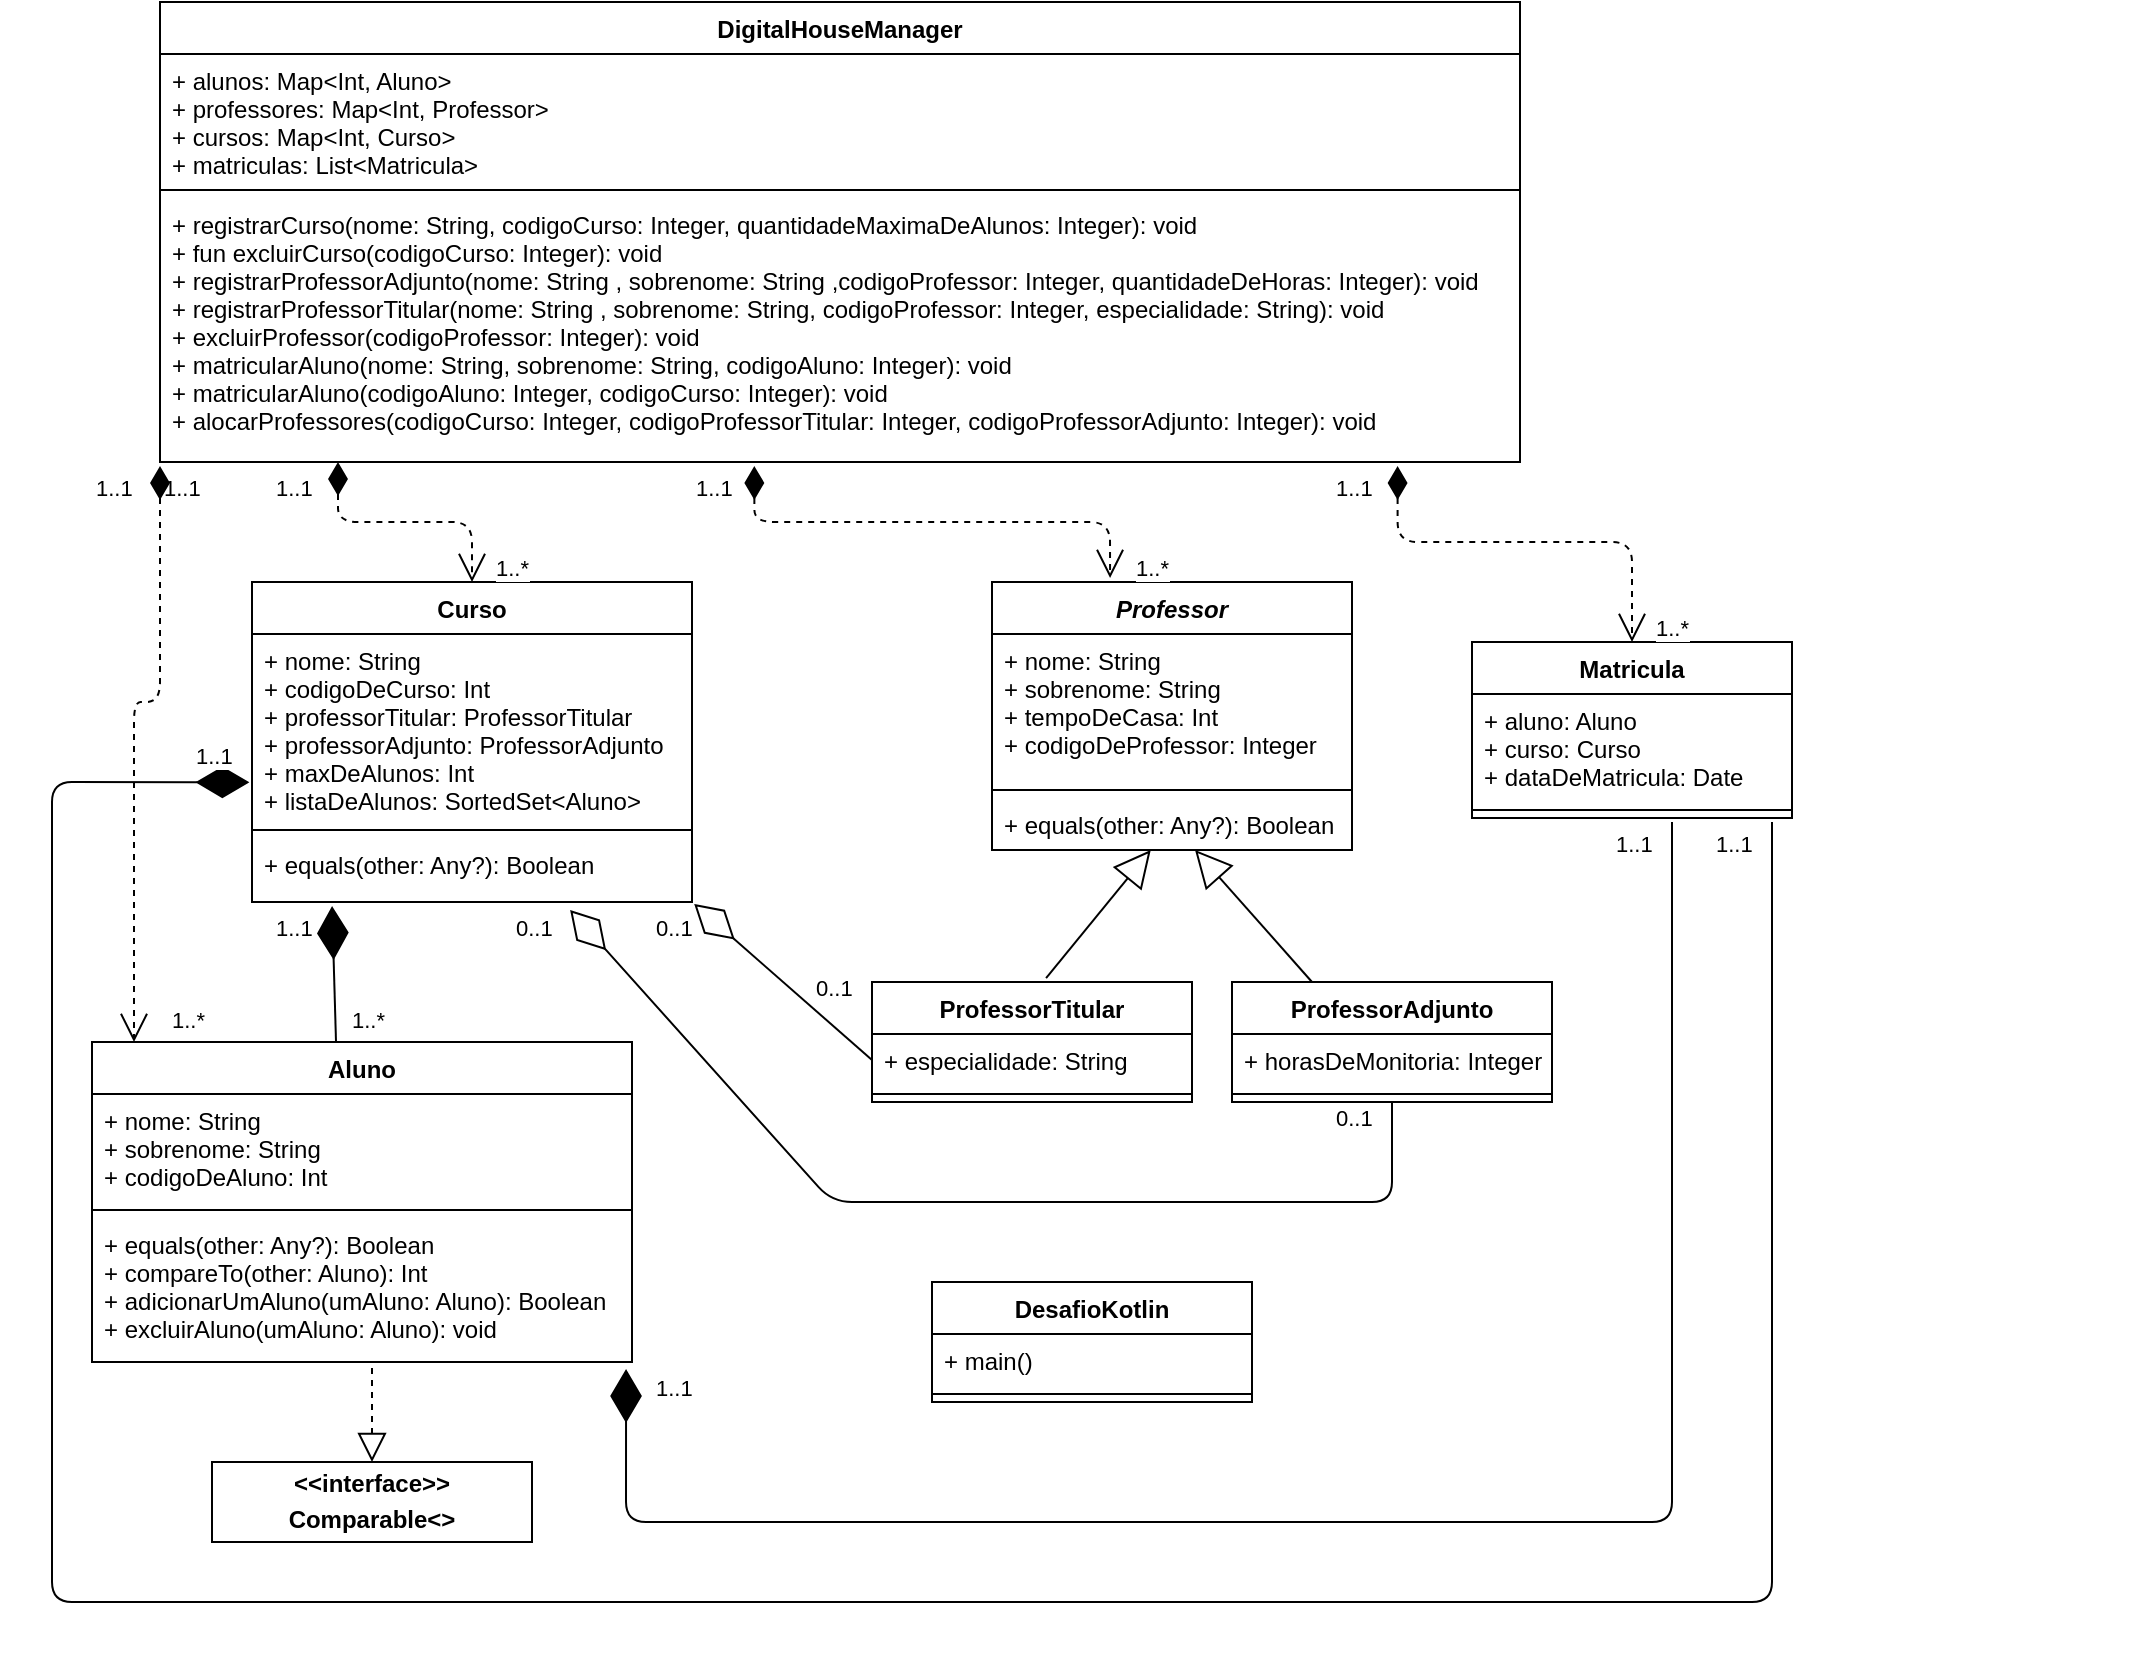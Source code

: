 <mxfile version="13.7.5" type="device"><diagram id="TA4Ik-fwtOm71JZat1J_" name="Page-1"><mxGraphModel dx="1550" dy="334" grid="0" gridSize="10" guides="1" tooltips="1" connect="1" arrows="1" fold="1" page="1" pageScale="1" pageWidth="827" pageHeight="1169" background="none" math="0" shadow="0"><root><mxCell id="0"/><mxCell id="1" parent="0"/><mxCell id="4JqgGek6J7axMRsAiJ0R-25" value="DigitalHouseManager" style="swimlane;fontStyle=1;align=center;verticalAlign=top;childLayout=stackLayout;horizontal=1;startSize=26;horizontalStack=0;resizeParent=1;resizeParentMax=0;resizeLast=0;collapsible=1;marginBottom=0;" vertex="1" parent="1"><mxGeometry x="74" y="40" width="680" height="230" as="geometry"/></mxCell><mxCell id="4JqgGek6J7axMRsAiJ0R-26" value="+ alunos: Map&lt;Int, Aluno&gt;&#10;+ professores: Map&lt;Int, Professor&gt;&#10;+ cursos: Map&lt;Int, Curso&gt;&#10;+ matriculas: List&lt;Matricula&gt;&#10;" style="text;strokeColor=none;fillColor=none;align=left;verticalAlign=top;spacingLeft=4;spacingRight=4;overflow=hidden;rotatable=0;points=[[0,0.5],[1,0.5]];portConstraint=eastwest;" vertex="1" parent="4JqgGek6J7axMRsAiJ0R-25"><mxGeometry y="26" width="680" height="64" as="geometry"/></mxCell><mxCell id="4JqgGek6J7axMRsAiJ0R-27" value="" style="line;strokeWidth=1;fillColor=none;align=left;verticalAlign=middle;spacingTop=-1;spacingLeft=3;spacingRight=3;rotatable=0;labelPosition=right;points=[];portConstraint=eastwest;" vertex="1" parent="4JqgGek6J7axMRsAiJ0R-25"><mxGeometry y="90" width="680" height="8" as="geometry"/></mxCell><mxCell id="4JqgGek6J7axMRsAiJ0R-28" value="+ registrarCurso(nome: String, codigoCurso: Integer, quantidadeMaximaDeAlunos: Integer): void&#10;+ fun excluirCurso(codigoCurso: Integer): void&#10;+ registrarProfessorAdjunto(nome: String , sobrenome: String ,codigoProfessor: Integer, quantidadeDeHoras: Integer): void&#10;+ registrarProfessorTitular(nome: String , sobrenome: String, codigoProfessor: Integer, especialidade: String): void&#10;+ excluirProfessor(codigoProfessor: Integer): void&#10;+ matricularAluno(nome: String, sobrenome: String, codigoAluno: Integer): void&#10;+ matricularAluno(codigoAluno: Integer, codigoCurso: Integer): void&#10;+ alocarProfessores(codigoCurso: Integer, codigoProfessorTitular: Integer, codigoProfessorAdjunto: Integer): void&#10;&#10;" style="text;strokeColor=none;fillColor=none;align=left;verticalAlign=top;spacingLeft=4;spacingRight=4;overflow=hidden;rotatable=0;points=[[0,0.5],[1,0.5]];portConstraint=eastwest;" vertex="1" parent="4JqgGek6J7axMRsAiJ0R-25"><mxGeometry y="98" width="680" height="132" as="geometry"/></mxCell><mxCell id="4JqgGek6J7axMRsAiJ0R-77" value="1..1" style="edgeLabel;resizable=0;html=1;align=left;verticalAlign=top;" connectable="0" vertex="1" parent="4JqgGek6J7axMRsAiJ0R-25"><mxGeometry y="230" width="680" as="geometry"/></mxCell><mxCell id="4JqgGek6J7axMRsAiJ0R-13" value="ProfessorTitular" style="swimlane;fontStyle=1;align=center;verticalAlign=top;childLayout=stackLayout;horizontal=1;startSize=26;horizontalStack=0;resizeParent=1;resizeParentMax=0;resizeLast=0;collapsible=1;marginBottom=0;" vertex="1" parent="1"><mxGeometry x="430" y="530" width="160" height="60" as="geometry"/></mxCell><mxCell id="4JqgGek6J7axMRsAiJ0R-14" value="+ especialidade: String" style="text;strokeColor=none;fillColor=none;align=left;verticalAlign=top;spacingLeft=4;spacingRight=4;overflow=hidden;rotatable=0;points=[[0,0.5],[1,0.5]];portConstraint=eastwest;" vertex="1" parent="4JqgGek6J7axMRsAiJ0R-13"><mxGeometry y="26" width="160" height="26" as="geometry"/></mxCell><mxCell id="4JqgGek6J7axMRsAiJ0R-15" value="" style="line;strokeWidth=1;fillColor=none;align=left;verticalAlign=middle;spacingTop=-1;spacingLeft=3;spacingRight=3;rotatable=0;labelPosition=right;points=[];portConstraint=eastwest;" vertex="1" parent="4JqgGek6J7axMRsAiJ0R-13"><mxGeometry y="52" width="160" height="8" as="geometry"/></mxCell><mxCell id="4JqgGek6J7axMRsAiJ0R-17" value="ProfessorAdjunto" style="swimlane;fontStyle=1;align=center;verticalAlign=top;childLayout=stackLayout;horizontal=1;startSize=26;horizontalStack=0;resizeParent=1;resizeParentMax=0;resizeLast=0;collapsible=1;marginBottom=0;" vertex="1" parent="1"><mxGeometry x="610" y="530" width="160" height="60" as="geometry"/></mxCell><mxCell id="4JqgGek6J7axMRsAiJ0R-18" value="+ horasDeMonitoria: Integer" style="text;strokeColor=none;fillColor=none;align=left;verticalAlign=top;spacingLeft=4;spacingRight=4;overflow=hidden;rotatable=0;points=[[0,0.5],[1,0.5]];portConstraint=eastwest;" vertex="1" parent="4JqgGek6J7axMRsAiJ0R-17"><mxGeometry y="26" width="160" height="26" as="geometry"/></mxCell><mxCell id="4JqgGek6J7axMRsAiJ0R-19" value="" style="line;strokeWidth=1;fillColor=none;align=left;verticalAlign=middle;spacingTop=-1;spacingLeft=3;spacingRight=3;rotatable=0;labelPosition=right;points=[];portConstraint=eastwest;" vertex="1" parent="4JqgGek6J7axMRsAiJ0R-17"><mxGeometry y="52" width="160" height="8" as="geometry"/></mxCell><mxCell id="4JqgGek6J7axMRsAiJ0R-5" value="Curso" style="swimlane;fontStyle=1;align=center;verticalAlign=top;childLayout=stackLayout;horizontal=1;startSize=26;horizontalStack=0;resizeParent=1;resizeParentMax=0;resizeLast=0;collapsible=1;marginBottom=0;" vertex="1" parent="1"><mxGeometry x="120" y="330" width="220" height="160" as="geometry"/></mxCell><mxCell id="4JqgGek6J7axMRsAiJ0R-6" value="+ nome: String&#10;+ codigoDeCurso: Int&#10;+ professorTitular: ProfessorTitular&#10;+ professorAdjunto: ProfessorAdjunto&#10;+ maxDeAlunos: Int&#10;+ listaDeAlunos: SortedSet&lt;Aluno&gt;" style="text;strokeColor=none;fillColor=none;align=left;verticalAlign=top;spacingLeft=4;spacingRight=4;overflow=hidden;rotatable=0;points=[[0,0.5],[1,0.5]];portConstraint=eastwest;" vertex="1" parent="4JqgGek6J7axMRsAiJ0R-5"><mxGeometry y="26" width="220" height="94" as="geometry"/></mxCell><mxCell id="4JqgGek6J7axMRsAiJ0R-7" value="" style="line;strokeWidth=1;fillColor=none;align=left;verticalAlign=middle;spacingTop=-1;spacingLeft=3;spacingRight=3;rotatable=0;labelPosition=right;points=[];portConstraint=eastwest;" vertex="1" parent="4JqgGek6J7axMRsAiJ0R-5"><mxGeometry y="120" width="220" height="8" as="geometry"/></mxCell><mxCell id="4JqgGek6J7axMRsAiJ0R-8" value="+ equals(other: Any?): Boolean" style="text;strokeColor=none;fillColor=none;align=left;verticalAlign=top;spacingLeft=4;spacingRight=4;overflow=hidden;rotatable=0;points=[[0,0.5],[1,0.5]];portConstraint=eastwest;" vertex="1" parent="4JqgGek6J7axMRsAiJ0R-5"><mxGeometry y="128" width="220" height="32" as="geometry"/></mxCell><mxCell id="4JqgGek6J7axMRsAiJ0R-21" value="Matricula" style="swimlane;fontStyle=1;align=center;verticalAlign=top;childLayout=stackLayout;horizontal=1;startSize=26;horizontalStack=0;resizeParent=1;resizeParentMax=0;resizeLast=0;collapsible=1;marginBottom=0;" vertex="1" parent="1"><mxGeometry x="730" y="360" width="160" height="88" as="geometry"/></mxCell><mxCell id="4JqgGek6J7axMRsAiJ0R-22" value="+ aluno: Aluno&#10;+ curso: Curso&#10;+ dataDeMatricula: Date" style="text;strokeColor=none;fillColor=none;align=left;verticalAlign=top;spacingLeft=4;spacingRight=4;overflow=hidden;rotatable=0;points=[[0,0.5],[1,0.5]];portConstraint=eastwest;" vertex="1" parent="4JqgGek6J7axMRsAiJ0R-21"><mxGeometry y="26" width="160" height="54" as="geometry"/></mxCell><mxCell id="4JqgGek6J7axMRsAiJ0R-23" value="" style="line;strokeWidth=1;fillColor=none;align=left;verticalAlign=middle;spacingTop=-1;spacingLeft=3;spacingRight=3;rotatable=0;labelPosition=right;points=[];portConstraint=eastwest;" vertex="1" parent="4JqgGek6J7axMRsAiJ0R-21"><mxGeometry y="80" width="160" height="8" as="geometry"/></mxCell><mxCell id="4JqgGek6J7axMRsAiJ0R-9" value="Professor" style="swimlane;fontStyle=3;align=center;verticalAlign=top;childLayout=stackLayout;horizontal=1;startSize=26;horizontalStack=0;resizeParent=1;resizeParentMax=0;resizeLast=0;collapsible=1;marginBottom=0;" vertex="1" parent="1"><mxGeometry x="490" y="330" width="180" height="134" as="geometry"/></mxCell><mxCell id="4JqgGek6J7axMRsAiJ0R-10" value="+ nome: String&#10;+ sobrenome: String&#10;+ tempoDeCasa: Int&#10;+ codigoDeProfessor: Integer" style="text;strokeColor=none;fillColor=none;align=left;verticalAlign=top;spacingLeft=4;spacingRight=4;overflow=hidden;rotatable=0;points=[[0,0.5],[1,0.5]];portConstraint=eastwest;" vertex="1" parent="4JqgGek6J7axMRsAiJ0R-9"><mxGeometry y="26" width="180" height="74" as="geometry"/></mxCell><mxCell id="4JqgGek6J7axMRsAiJ0R-11" value="" style="line;strokeWidth=1;fillColor=none;align=left;verticalAlign=middle;spacingTop=-1;spacingLeft=3;spacingRight=3;rotatable=0;labelPosition=right;points=[];portConstraint=eastwest;" vertex="1" parent="4JqgGek6J7axMRsAiJ0R-9"><mxGeometry y="100" width="180" height="8" as="geometry"/></mxCell><mxCell id="4JqgGek6J7axMRsAiJ0R-12" value="+ equals(other: Any?): Boolean" style="text;strokeColor=none;fillColor=none;align=left;verticalAlign=top;spacingLeft=4;spacingRight=4;overflow=hidden;rotatable=0;points=[[0,0.5],[1,0.5]];portConstraint=eastwest;" vertex="1" parent="4JqgGek6J7axMRsAiJ0R-9"><mxGeometry y="108" width="180" height="26" as="geometry"/></mxCell><mxCell id="4JqgGek6J7axMRsAiJ0R-33" value="" style="endArrow=block;endSize=16;endFill=0;html=1;exitX=0.544;exitY=-0.033;exitDx=0;exitDy=0;exitPerimeter=0;" edge="1" parent="1" source="4JqgGek6J7axMRsAiJ0R-13" target="4JqgGek6J7axMRsAiJ0R-12"><mxGeometry x="-0.358" y="73" width="160" relative="1" as="geometry"><mxPoint x="360" y="490" as="sourcePoint"/><mxPoint x="560" y="460" as="targetPoint"/><mxPoint as="offset"/></mxGeometry></mxCell><mxCell id="4JqgGek6J7axMRsAiJ0R-34" value="" style="endArrow=block;endSize=16;endFill=0;html=1;exitX=0.25;exitY=0;exitDx=0;exitDy=0;" edge="1" parent="1" source="4JqgGek6J7axMRsAiJ0R-17" target="4JqgGek6J7axMRsAiJ0R-12"><mxGeometry x="-0.358" y="73" width="160" relative="1" as="geometry"><mxPoint x="583.49" y="558.01" as="sourcePoint"/><mxPoint x="636.51" y="499.996" as="targetPoint"/><mxPoint as="offset"/></mxGeometry></mxCell><mxCell id="4JqgGek6J7axMRsAiJ0R-35" value="" style="endArrow=diamondThin;endFill=1;endSize=24;html=1;exitX=0.452;exitY=0.006;exitDx=0;exitDy=0;entryX=0.182;entryY=1.063;entryDx=0;entryDy=0;entryPerimeter=0;exitPerimeter=0;" edge="1" parent="1" source="4JqgGek6J7axMRsAiJ0R-1" target="4JqgGek6J7axMRsAiJ0R-8"><mxGeometry width="160" relative="1" as="geometry"><mxPoint x="40" y="520" as="sourcePoint"/><mxPoint x="200" y="520" as="targetPoint"/></mxGeometry></mxCell><mxCell id="4JqgGek6J7axMRsAiJ0R-39" value="" style="endArrow=diamondThin;endFill=0;endSize=24;html=1;exitX=0;exitY=0.5;exitDx=0;exitDy=0;entryX=1.005;entryY=1.031;entryDx=0;entryDy=0;entryPerimeter=0;" edge="1" parent="1" source="4JqgGek6J7axMRsAiJ0R-14" target="4JqgGek6J7axMRsAiJ0R-8"><mxGeometry width="160" relative="1" as="geometry"><mxPoint x="250" y="550" as="sourcePoint"/><mxPoint x="342" y="490" as="targetPoint"/></mxGeometry></mxCell><mxCell id="4JqgGek6J7axMRsAiJ0R-40" value="" style="endArrow=diamondThin;endFill=0;endSize=24;html=1;entryX=0.723;entryY=1.125;entryDx=0;entryDy=0;entryPerimeter=0;" edge="1" parent="1" source="4JqgGek6J7axMRsAiJ0R-19" target="4JqgGek6J7axMRsAiJ0R-8"><mxGeometry width="160" relative="1" as="geometry"><mxPoint x="387.04" y="609.99" as="sourcePoint"/><mxPoint x="290.0" y="529.998" as="targetPoint"/><Array as="points"><mxPoint x="690" y="640"/><mxPoint x="410" y="640"/></Array></mxGeometry></mxCell><mxCell id="4JqgGek6J7axMRsAiJ0R-1" value="Aluno" style="swimlane;fontStyle=1;align=center;verticalAlign=top;childLayout=stackLayout;horizontal=1;startSize=26;horizontalStack=0;resizeParent=1;resizeParentMax=0;resizeLast=0;collapsible=1;marginBottom=0;" vertex="1" parent="1"><mxGeometry x="40" y="560" width="270" height="160" as="geometry"/></mxCell><mxCell id="4JqgGek6J7axMRsAiJ0R-2" value="+ nome: String&#10;+ sobrenome: String&#10;+ codigoDeAluno: Int&#10;" style="text;strokeColor=none;fillColor=none;align=left;verticalAlign=top;spacingLeft=4;spacingRight=4;overflow=hidden;rotatable=0;points=[[0,0.5],[1,0.5]];portConstraint=eastwest;" vertex="1" parent="4JqgGek6J7axMRsAiJ0R-1"><mxGeometry y="26" width="270" height="54" as="geometry"/></mxCell><mxCell id="4JqgGek6J7axMRsAiJ0R-3" value="" style="line;strokeWidth=1;fillColor=none;align=left;verticalAlign=middle;spacingTop=-1;spacingLeft=3;spacingRight=3;rotatable=0;labelPosition=right;points=[];portConstraint=eastwest;" vertex="1" parent="4JqgGek6J7axMRsAiJ0R-1"><mxGeometry y="80" width="270" height="8" as="geometry"/></mxCell><mxCell id="4JqgGek6J7axMRsAiJ0R-4" value="+ equals(other: Any?): Boolean&#10;+ compareTo(other: Aluno): Int&#10;+ adicionarUmAluno(umAluno: Aluno): Boolean&#10;+ excluirAluno(umAluno: Aluno): void" style="text;strokeColor=none;fillColor=none;align=left;verticalAlign=top;spacingLeft=4;spacingRight=4;overflow=hidden;rotatable=0;points=[[0,0.5],[1,0.5]];portConstraint=eastwest;" vertex="1" parent="4JqgGek6J7axMRsAiJ0R-1"><mxGeometry y="88" width="270" height="72" as="geometry"/></mxCell><mxCell id="4JqgGek6J7axMRsAiJ0R-42" value="" style="endArrow=open;html=1;endSize=12;startArrow=diamondThin;startSize=14;startFill=1;edgeStyle=orthogonalEdgeStyle;align=left;verticalAlign=bottom;entryX=0.328;entryY=-0.015;entryDx=0;entryDy=0;entryPerimeter=0;exitX=0.437;exitY=1.015;exitDx=0;exitDy=0;exitPerimeter=0;dashed=1;" edge="1" parent="1" source="4JqgGek6J7axMRsAiJ0R-28" target="4JqgGek6J7axMRsAiJ0R-9"><mxGeometry x="-1" y="3" relative="1" as="geometry"><mxPoint x="330" y="290" as="sourcePoint"/><mxPoint x="490" y="290" as="targetPoint"/><Array as="points"><mxPoint x="371" y="300"/><mxPoint x="549" y="300"/></Array></mxGeometry></mxCell><mxCell id="4JqgGek6J7axMRsAiJ0R-44" value="" style="endArrow=open;html=1;endSize=12;startArrow=diamondThin;startSize=14;startFill=1;edgeStyle=orthogonalEdgeStyle;align=left;verticalAlign=bottom;dashed=1;entryX=0.5;entryY=0;entryDx=0;entryDy=0;" edge="1" parent="1" source="4JqgGek6J7axMRsAiJ0R-28" target="4JqgGek6J7axMRsAiJ0R-5"><mxGeometry x="-1" y="3" relative="1" as="geometry"><mxPoint x="163" y="274" as="sourcePoint"/><mxPoint x="300" y="290" as="targetPoint"/><Array as="points"><mxPoint x="163" y="300"/><mxPoint x="230" y="300"/></Array></mxGeometry></mxCell><mxCell id="4JqgGek6J7axMRsAiJ0R-45" value="" style="endArrow=open;html=1;endSize=12;startArrow=diamondThin;startSize=14;startFill=1;edgeStyle=orthogonalEdgeStyle;align=left;verticalAlign=bottom;dashed=1;exitX=0.91;exitY=1.015;exitDx=0;exitDy=0;exitPerimeter=0;entryX=0.5;entryY=0;entryDx=0;entryDy=0;" edge="1" parent="1" source="4JqgGek6J7axMRsAiJ0R-28" target="4JqgGek6J7axMRsAiJ0R-21"><mxGeometry x="-1" y="3" relative="1" as="geometry"><mxPoint x="700" y="330" as="sourcePoint"/><mxPoint x="860" y="330" as="targetPoint"/><Array as="points"><mxPoint x="693" y="310"/><mxPoint x="810" y="310"/></Array></mxGeometry></mxCell><mxCell id="4JqgGek6J7axMRsAiJ0R-46" value="" style="endArrow=open;html=1;endSize=12;startArrow=diamondThin;startSize=14;startFill=1;edgeStyle=orthogonalEdgeStyle;align=left;verticalAlign=bottom;dashed=1;exitX=0;exitY=1.015;exitDx=0;exitDy=0;exitPerimeter=0;" edge="1" parent="1" source="4JqgGek6J7axMRsAiJ0R-28" target="4JqgGek6J7axMRsAiJ0R-1"><mxGeometry x="-0.13" y="-130" relative="1" as="geometry"><mxPoint x="40" y="310" as="sourcePoint"/><mxPoint x="61" y="559" as="targetPoint"/><Array as="points"><mxPoint x="74" y="390"/><mxPoint x="61" y="390"/></Array><mxPoint x="119" y="-130" as="offset"/></mxGeometry></mxCell><mxCell id="4JqgGek6J7axMRsAiJ0R-29" value="DesafioKotlin" style="swimlane;fontStyle=1;align=center;verticalAlign=top;childLayout=stackLayout;horizontal=1;startSize=26;horizontalStack=0;resizeParent=1;resizeParentMax=0;resizeLast=0;collapsible=1;marginBottom=0;" vertex="1" parent="1"><mxGeometry x="460" y="680" width="160" height="60" as="geometry"/></mxCell><mxCell id="4JqgGek6J7axMRsAiJ0R-30" value="+ main()" style="text;strokeColor=none;fillColor=none;align=left;verticalAlign=top;spacingLeft=4;spacingRight=4;overflow=hidden;rotatable=0;points=[[0,0.5],[1,0.5]];portConstraint=eastwest;" vertex="1" parent="4JqgGek6J7axMRsAiJ0R-29"><mxGeometry y="26" width="160" height="26" as="geometry"/></mxCell><mxCell id="4JqgGek6J7axMRsAiJ0R-31" value="" style="line;strokeWidth=1;fillColor=none;align=left;verticalAlign=middle;spacingTop=-1;spacingLeft=3;spacingRight=3;rotatable=0;labelPosition=right;points=[];portConstraint=eastwest;" vertex="1" parent="4JqgGek6J7axMRsAiJ0R-29"><mxGeometry y="52" width="160" height="8" as="geometry"/></mxCell><mxCell id="4JqgGek6J7axMRsAiJ0R-51" value="&lt;p style=&quot;margin: 0px ; margin-top: 4px ; text-align: center&quot;&gt;&lt;b&gt;&amp;lt;&amp;lt;interface&amp;gt;&amp;gt;&lt;/b&gt;&lt;/p&gt;&lt;p style=&quot;margin: 0px ; margin-top: 4px ; text-align: center&quot;&gt;&lt;b&gt;Comparable&amp;lt;&amp;gt;&lt;/b&gt;&lt;/p&gt;" style="verticalAlign=top;align=left;overflow=fill;fontSize=12;fontFamily=Helvetica;html=1;" vertex="1" parent="1"><mxGeometry x="100" y="770" width="160" height="40" as="geometry"/></mxCell><mxCell id="4JqgGek6J7axMRsAiJ0R-53" value="" style="endArrow=block;dashed=1;endFill=0;endSize=12;html=1;entryX=0.5;entryY=0;entryDx=0;entryDy=0;" edge="1" parent="1" target="4JqgGek6J7axMRsAiJ0R-51"><mxGeometry width="160" relative="1" as="geometry"><mxPoint x="180" y="723" as="sourcePoint"/><mxPoint x="250" y="770" as="targetPoint"/></mxGeometry></mxCell><mxCell id="4JqgGek6J7axMRsAiJ0R-58" value="1..*" style="edgeLabel;resizable=0;html=1;align=left;verticalAlign=top;" connectable="0" vertex="1" parent="1"><mxGeometry x="160" y="540" as="geometry"><mxPoint x="8" y="-4" as="offset"/></mxGeometry></mxCell><mxCell id="4JqgGek6J7axMRsAiJ0R-57" value="1..1" style="edgeLabel;resizable=0;html=1;align=left;verticalAlign=top;" connectable="0" vertex="1" parent="1"><mxGeometry x="130" y="490" width="220" as="geometry"/></mxCell><mxCell id="4JqgGek6J7axMRsAiJ0R-59" value="0..1" style="edgeLabel;resizable=0;html=1;align=left;verticalAlign=top;" connectable="0" vertex="1" parent="1"><mxGeometry x="250" y="490" as="geometry"/></mxCell><mxCell id="4JqgGek6J7axMRsAiJ0R-60" value="0..1" style="edgeLabel;resizable=0;html=1;align=left;verticalAlign=top;" connectable="0" vertex="1" parent="1"><mxGeometry x="660" y="585" as="geometry"/></mxCell><mxCell id="4JqgGek6J7axMRsAiJ0R-61" value="0..1" style="edgeLabel;resizable=0;html=1;align=left;verticalAlign=top;" connectable="0" vertex="1" parent="1"><mxGeometry x="320" y="490" as="geometry"/></mxCell><mxCell id="4JqgGek6J7axMRsAiJ0R-62" value="0..1" style="edgeLabel;resizable=0;html=1;align=left;verticalAlign=top;" connectable="0" vertex="1" parent="1"><mxGeometry x="400" y="520" as="geometry"/></mxCell><mxCell id="4JqgGek6J7axMRsAiJ0R-63" value="1..*" style="edgeLabel;resizable=0;html=1;align=left;verticalAlign=top;" connectable="0" vertex="1" parent="1"><mxGeometry x="70" y="540" as="geometry"><mxPoint x="8" y="-4" as="offset"/></mxGeometry></mxCell><mxCell id="4JqgGek6J7axMRsAiJ0R-66" value="" style="endArrow=diamondThin;endFill=1;endSize=24;html=1;entryX=0.989;entryY=1.049;entryDx=0;entryDy=0;entryPerimeter=0;" edge="1" parent="1" target="4JqgGek6J7axMRsAiJ0R-4"><mxGeometry width="160" relative="1" as="geometry"><mxPoint x="830" y="450" as="sourcePoint"/><mxPoint x="470" y="870" as="targetPoint"/><Array as="points"><mxPoint x="830" y="800"/><mxPoint x="307" y="800"/></Array></mxGeometry></mxCell><mxCell id="4JqgGek6J7axMRsAiJ0R-67" value="" style="endArrow=diamondThin;endFill=1;endSize=24;html=1;entryX=-0.006;entryY=0.789;entryDx=0;entryDy=0;entryPerimeter=0;" edge="1" parent="1" target="4JqgGek6J7axMRsAiJ0R-6"><mxGeometry width="160" relative="1" as="geometry"><mxPoint x="880" y="450" as="sourcePoint"/><mxPoint x="30" y="480" as="targetPoint"/><Array as="points"><mxPoint x="880" y="840"/><mxPoint x="20" y="840"/><mxPoint x="20" y="430"/></Array></mxGeometry></mxCell><mxCell id="4JqgGek6J7axMRsAiJ0R-68" value="1..1" style="edgeLabel;resizable=0;html=1;align=left;verticalAlign=top;" connectable="0" vertex="1" parent="1"><mxGeometry x="90" y="404" width="220" as="geometry"/></mxCell><mxCell id="4JqgGek6J7axMRsAiJ0R-69" value="1..1" style="edgeLabel;resizable=0;html=1;align=left;verticalAlign=top;" connectable="0" vertex="1" parent="1"><mxGeometry x="850" y="448" width="220" as="geometry"/></mxCell><mxCell id="4JqgGek6J7axMRsAiJ0R-70" value="1..1" style="edgeLabel;resizable=0;html=1;align=left;verticalAlign=top;" connectable="0" vertex="1" parent="1"><mxGeometry x="800" y="448" width="220" as="geometry"/></mxCell><mxCell id="4JqgGek6J7axMRsAiJ0R-71" value="1..1" style="edgeLabel;resizable=0;html=1;align=left;verticalAlign=top;" connectable="0" vertex="1" parent="1"><mxGeometry x="320" y="720" width="220" as="geometry"/></mxCell><mxCell id="4JqgGek6J7axMRsAiJ0R-72" value="1..1" style="edgeLabel;resizable=0;html=1;align=left;verticalAlign=top;" connectable="0" vertex="1" parent="1"><mxGeometry x="40" y="270" width="220" as="geometry"/></mxCell><mxCell id="4JqgGek6J7axMRsAiJ0R-73" value="1..1" style="edgeLabel;resizable=0;html=1;align=left;verticalAlign=top;" connectable="0" vertex="1" parent="1"><mxGeometry x="130" y="270" width="220" as="geometry"/></mxCell><mxCell id="4JqgGek6J7axMRsAiJ0R-74" value="1..*" style="edgeLabel;resizable=0;html=1;align=left;verticalAlign=top;" connectable="0" vertex="1" parent="1"><mxGeometry x="240" y="310" width="220" as="geometry"/></mxCell><mxCell id="4JqgGek6J7axMRsAiJ0R-75" value="1..1" style="edgeLabel;resizable=0;html=1;align=left;verticalAlign=top;" connectable="0" vertex="1" parent="1"><mxGeometry x="340" y="270" width="220" as="geometry"/></mxCell><mxCell id="4JqgGek6J7axMRsAiJ0R-76" value="1..*" style="edgeLabel;resizable=0;html=1;align=left;verticalAlign=top;" connectable="0" vertex="1" parent="1"><mxGeometry x="560" y="310" width="220" as="geometry"/></mxCell><mxCell id="4JqgGek6J7axMRsAiJ0R-78" value="1..1" style="edgeLabel;resizable=0;html=1;align=left;verticalAlign=top;" connectable="0" vertex="1" parent="1"><mxGeometry x="660" y="270" width="220" as="geometry"/></mxCell><mxCell id="4JqgGek6J7axMRsAiJ0R-79" value="1..*" style="edgeLabel;resizable=0;html=1;align=left;verticalAlign=top;" connectable="0" vertex="1" parent="1"><mxGeometry x="820" y="340" width="220" as="geometry"/></mxCell></root></mxGraphModel></diagram></mxfile>